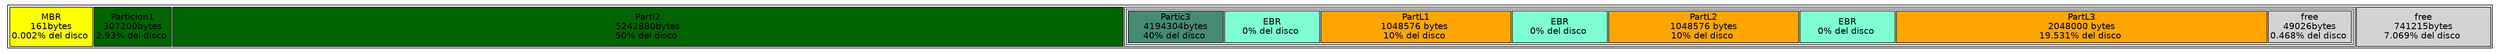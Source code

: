 digraph {

  node [ shape=none fontname=Helvetica ]

  n1 [ label = <
<table>
  <tr>
<td bgcolor="yellow" width="0px">MBR<br/>161bytes<br/>0.002% del disco </td>
<td bgcolor="darkgreen" width="87px">Particion1<br/>307200bytes<br/>2.93% del disco </td>
<td bgcolor="darkgreen" width="1500px">Parti2<br/>5242880bytes<br/>50% del disco </td>
<td><table><tr>
<td bgcolor="aquamarine4" width="150.5px">Partic3<br/>4194304bytes<br/>40% del disco </td>
<td bgcolor="aquamarine" width="150.5px">EBR<br/>0% del disco </td>
<td bgcolor="orange" width="300px">PartL1<br/>1048576 bytes <br/>10% del disco </td>
<td bgcolor="aquamarine" width="150.5px">EBR<br/>0% del disco </td>
<td bgcolor="orange" width="300px">PartL2<br/>1048576 bytes<br/>10% del disco </td>
<td bgcolor="aquamarine" width="150.5px">EBR<br/>0% del disco </td>
<td bgcolor="orange" width="585.938px">PartL3<br/>2048000 bytes<br/>19.531% del disco </td>
<td bgcolor="lightgray" width="14.026px">free<br/>49026bytes<br/>0.468% del disco </td>
</tr>
</table></td>
<td bgcolor="lightgray" width="212px">free<br/>741215bytes<br/>7.069% del disco </td>
</tr>
</table>
  > ]
}